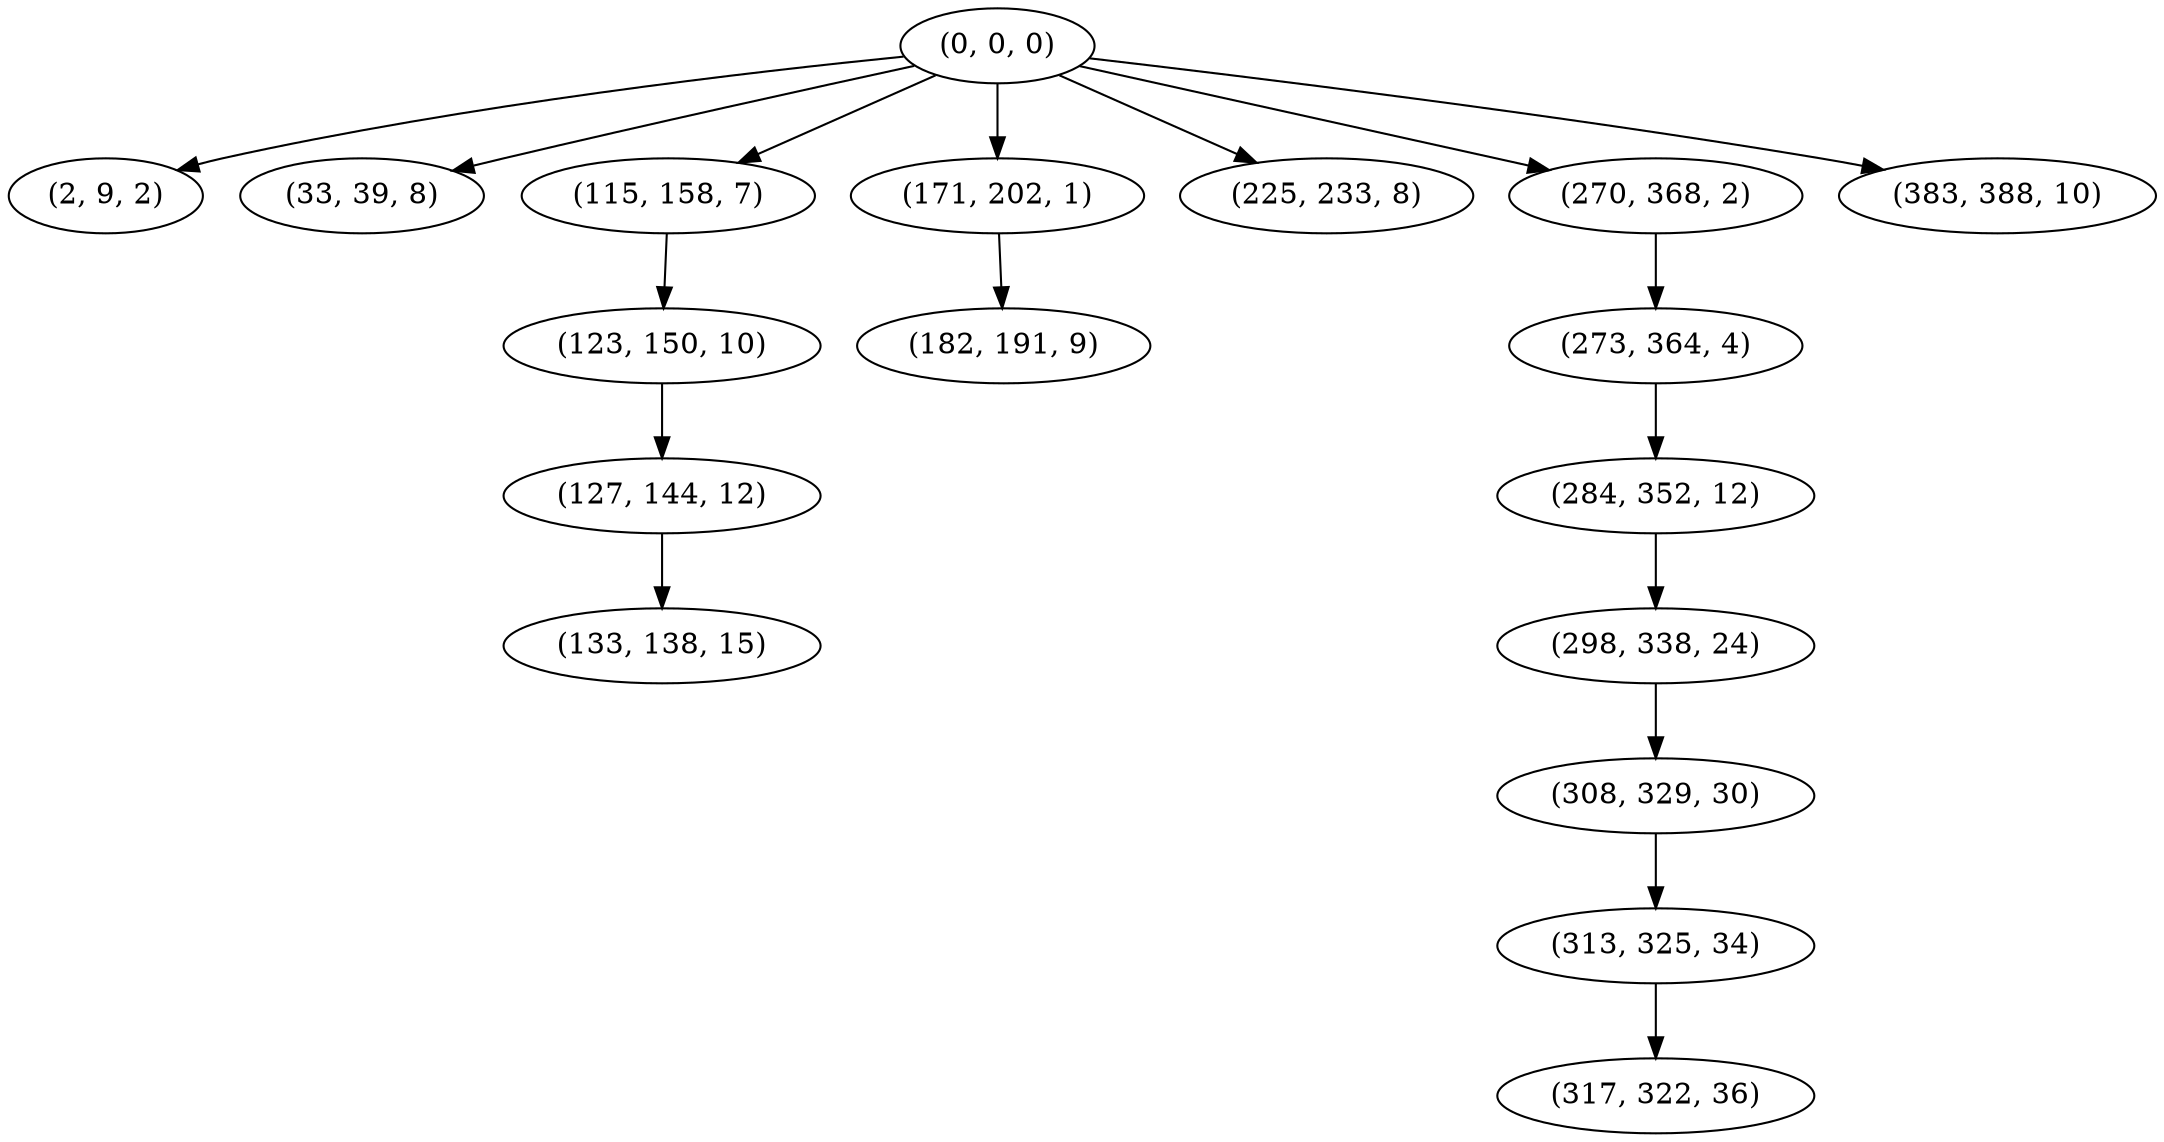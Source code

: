 digraph tree {
    "(0, 0, 0)";
    "(2, 9, 2)";
    "(33, 39, 8)";
    "(115, 158, 7)";
    "(123, 150, 10)";
    "(127, 144, 12)";
    "(133, 138, 15)";
    "(171, 202, 1)";
    "(182, 191, 9)";
    "(225, 233, 8)";
    "(270, 368, 2)";
    "(273, 364, 4)";
    "(284, 352, 12)";
    "(298, 338, 24)";
    "(308, 329, 30)";
    "(313, 325, 34)";
    "(317, 322, 36)";
    "(383, 388, 10)";
    "(0, 0, 0)" -> "(2, 9, 2)";
    "(0, 0, 0)" -> "(33, 39, 8)";
    "(0, 0, 0)" -> "(115, 158, 7)";
    "(0, 0, 0)" -> "(171, 202, 1)";
    "(0, 0, 0)" -> "(225, 233, 8)";
    "(0, 0, 0)" -> "(270, 368, 2)";
    "(0, 0, 0)" -> "(383, 388, 10)";
    "(115, 158, 7)" -> "(123, 150, 10)";
    "(123, 150, 10)" -> "(127, 144, 12)";
    "(127, 144, 12)" -> "(133, 138, 15)";
    "(171, 202, 1)" -> "(182, 191, 9)";
    "(270, 368, 2)" -> "(273, 364, 4)";
    "(273, 364, 4)" -> "(284, 352, 12)";
    "(284, 352, 12)" -> "(298, 338, 24)";
    "(298, 338, 24)" -> "(308, 329, 30)";
    "(308, 329, 30)" -> "(313, 325, 34)";
    "(313, 325, 34)" -> "(317, 322, 36)";
}
